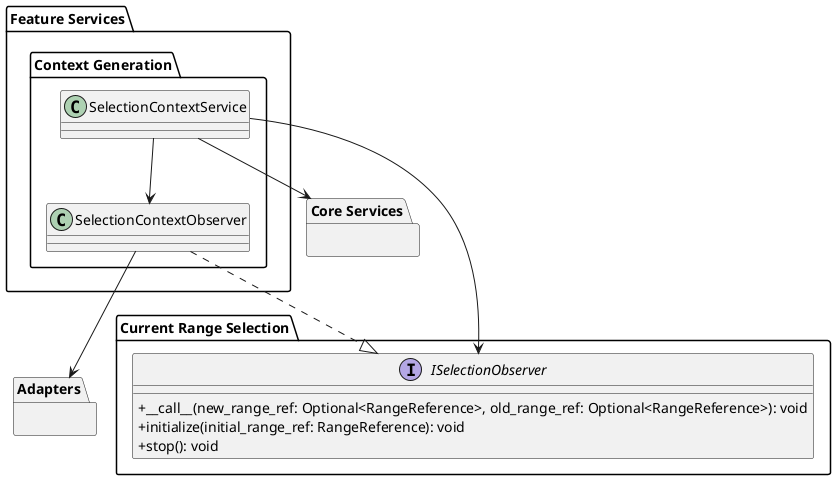 @startuml
skinparam classAttributeIconSize 0

' === FEATURE SERVICES PACKAGE ===
package "Adapters" {
}
package "Current Range Selection"{
    interface ISelectionObserver {
        +__call__(new_range_ref: Optional<RangeReference>, old_range_ref: Optional<RangeReference>): void
        + initialize(initial_range_ref: RangeReference): void
        + stop(): void
    }
}

package "Feature Services" {
    package "Context Generation" {
        class SelectionContextService {}
        class SelectionContextObserver {}

        SelectionContextObserver --> "Adapters"
        SelectionContextObserver ..|> ISelectionObserver
        SelectionContextService --> SelectionContextObserver
        SelectionContextService --> ISelectionObserver
    }
}

' === CORE SERVICES ===
package "Core Services" {
}

' === DEPENDENCIES ===
SelectionContextService --> "Core Services"

@enduml
